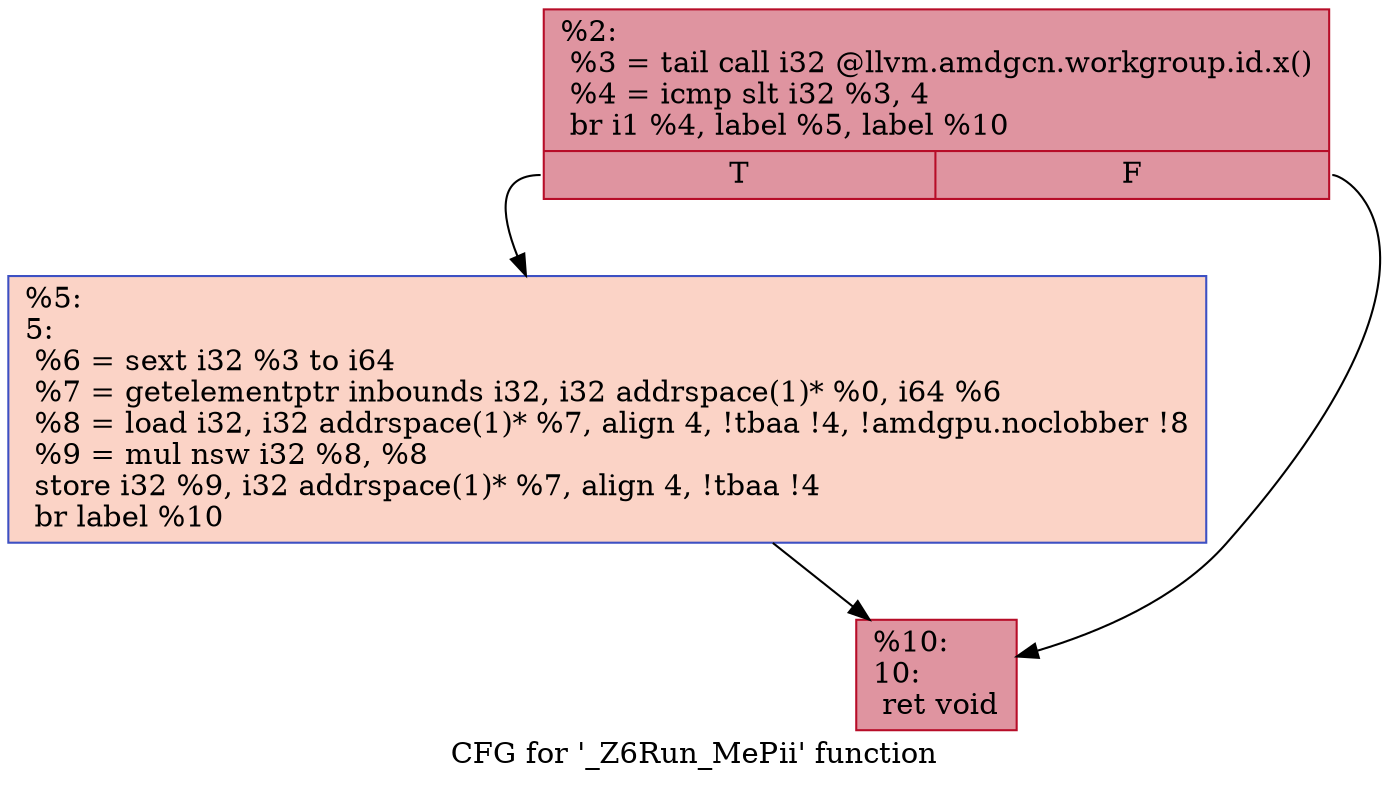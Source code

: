 digraph "CFG for '_Z6Run_MePii' function" {
	label="CFG for '_Z6Run_MePii' function";

	Node0x4ee1b80 [shape=record,color="#b70d28ff", style=filled, fillcolor="#b70d2870",label="{%2:\l  %3 = tail call i32 @llvm.amdgcn.workgroup.id.x()\l  %4 = icmp slt i32 %3, 4\l  br i1 %4, label %5, label %10\l|{<s0>T|<s1>F}}"];
	Node0x4ee1b80:s0 -> Node0x4ee24c0;
	Node0x4ee1b80:s1 -> Node0x4ee2550;
	Node0x4ee24c0 [shape=record,color="#3d50c3ff", style=filled, fillcolor="#f59c7d70",label="{%5:\l5:                                                \l  %6 = sext i32 %3 to i64\l  %7 = getelementptr inbounds i32, i32 addrspace(1)* %0, i64 %6\l  %8 = load i32, i32 addrspace(1)* %7, align 4, !tbaa !4, !amdgpu.noclobber !8\l  %9 = mul nsw i32 %8, %8\l  store i32 %9, i32 addrspace(1)* %7, align 4, !tbaa !4\l  br label %10\l}"];
	Node0x4ee24c0 -> Node0x4ee2550;
	Node0x4ee2550 [shape=record,color="#b70d28ff", style=filled, fillcolor="#b70d2870",label="{%10:\l10:                                               \l  ret void\l}"];
}
